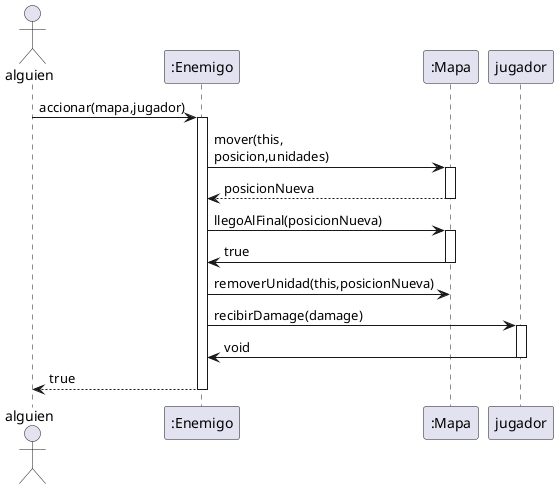 @startuml

Actor alguien as sis
participant ":Enemigo" as enemy
participant ":Mapa" as mapa

sis-> enemy: accionar(mapa,jugador)
activate enemy

enemy-> mapa: mover(this,\nposicion,unidades)
activate mapa
mapa--> enemy: posicionNueva
deactivate mapa


enemy-> mapa: llegoAlFinal(posicionNueva)
activate mapa
mapa-> enemy: true
deactivate mapa


enemy-> mapa : removerUnidad(this,posicionNueva)

enemy-> jugador: recibirDamage(damage)
activate jugador
jugador->enemy: void
deactivate jugador

enemy--> sis: true
deactivate enemy


@enduml